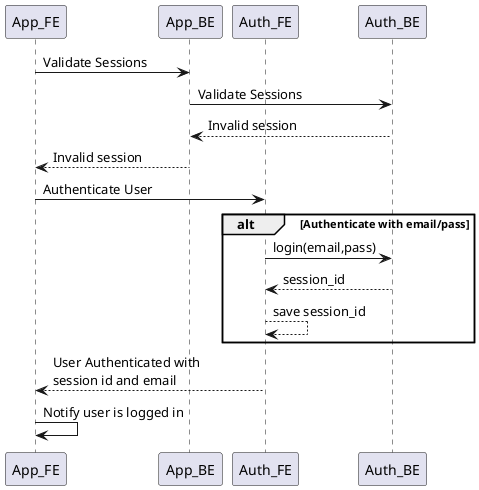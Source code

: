 @startuml
participant App_FE
participant App_FE
participant App_BE
participant Auth_FE
participant Auth_BE

App_FE -> App_BE: Validate Sessions
App_BE -> Auth_BE: Validate Sessions
Auth_BE --> App_BE: Invalid session
App_BE --> App_FE: Invalid session
App_FE -> Auth_FE: Authenticate User

alt Authenticate with email/pass

    Auth_FE -> Auth_BE: login(email,pass)
    Auth_BE --> Auth_FE: session_id
    Auth_FE --> Auth_FE: save session_id

end

Auth_FE --> App_FE: User Authenticated with\nsession id and email
App_FE -> App_FE: Notify user is logged in
@enduml